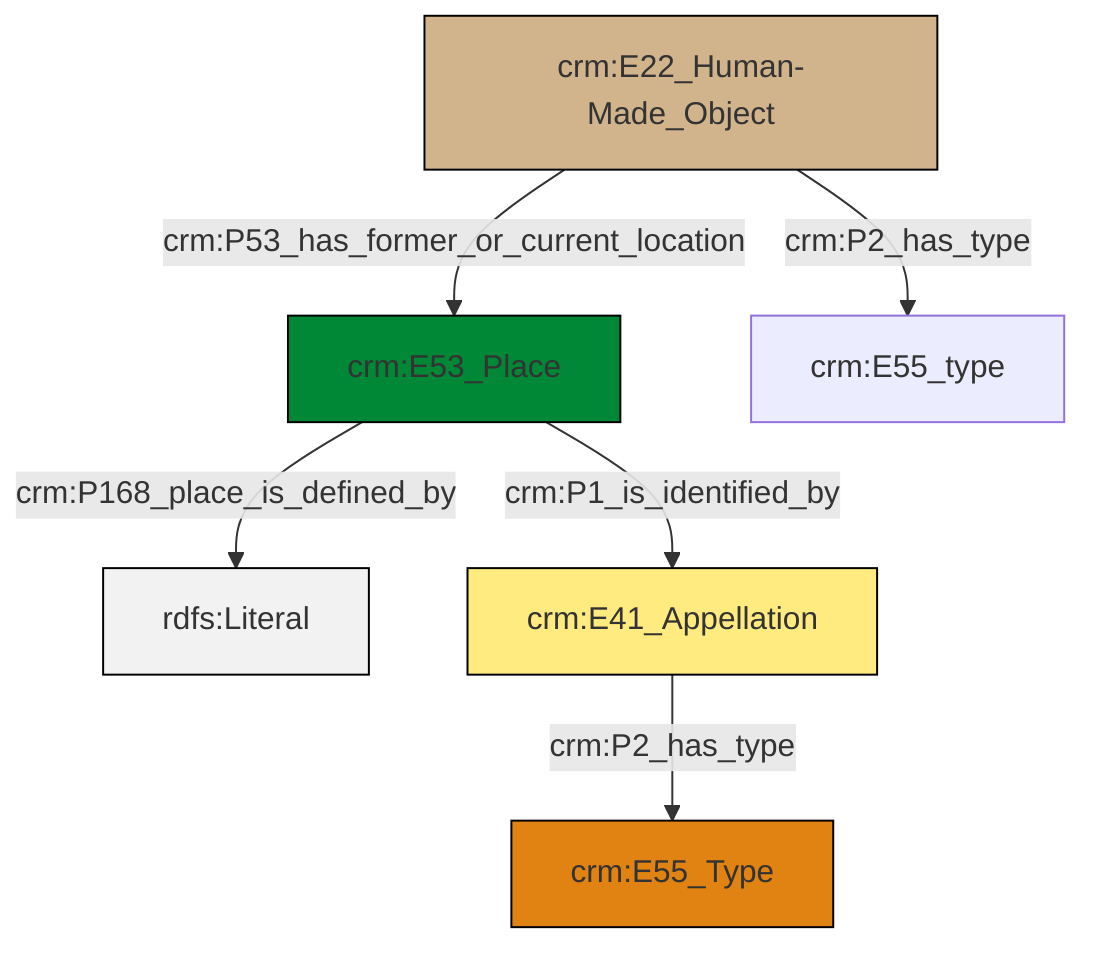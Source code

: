 graph TD
classDef Literal fill:#f2f2f2,stroke:#000000;
classDef CRM_Entity fill:#FFFFFF,stroke:#000000;
classDef Temporal_Entity fill:#00C9E6, stroke:#000000;
classDef Type fill:#E18312, stroke:#000000;
classDef Time-Span fill:#2C9C91, stroke:#000000;
classDef Appellation fill:#FFEB7F, stroke:#000000;
classDef Place fill:#008836, stroke:#000000;
classDef Persistent_Item fill:#B266B2, stroke:#000000;
classDef Conceptual_Object fill:#FFD700, stroke:#000000;
classDef Physical_Thing fill:#D2B48C, stroke:#000000;
classDef Actor fill:#f58aad, stroke:#000000;
classDef PC_Classes fill:#4ce600, stroke:#000000;
classDef Multi fill:#cccccc,stroke:#000000;

0["crm:E53_Place"]:::Place -->|crm:P168_place_is_defined_by| 1[rdfs:Literal]:::Literal
3["crm:E22_Human-Made_Object"]:::Physical_Thing -->|crm:P53_has_former_or_current_location| 0["crm:E53_Place"]:::Place
3["crm:E22_Human-Made_Object"]:::Physical_Thing -->|crm:P2_has_type| 7["crm:E55_type"]:::Default
10["crm:E41_Appellation"]:::Appellation -->|crm:P2_has_type| 4["crm:E55_Type"]:::Type
0["crm:E53_Place"]:::Place -->|crm:P1_is_identified_by| 10["crm:E41_Appellation"]:::Appellation
